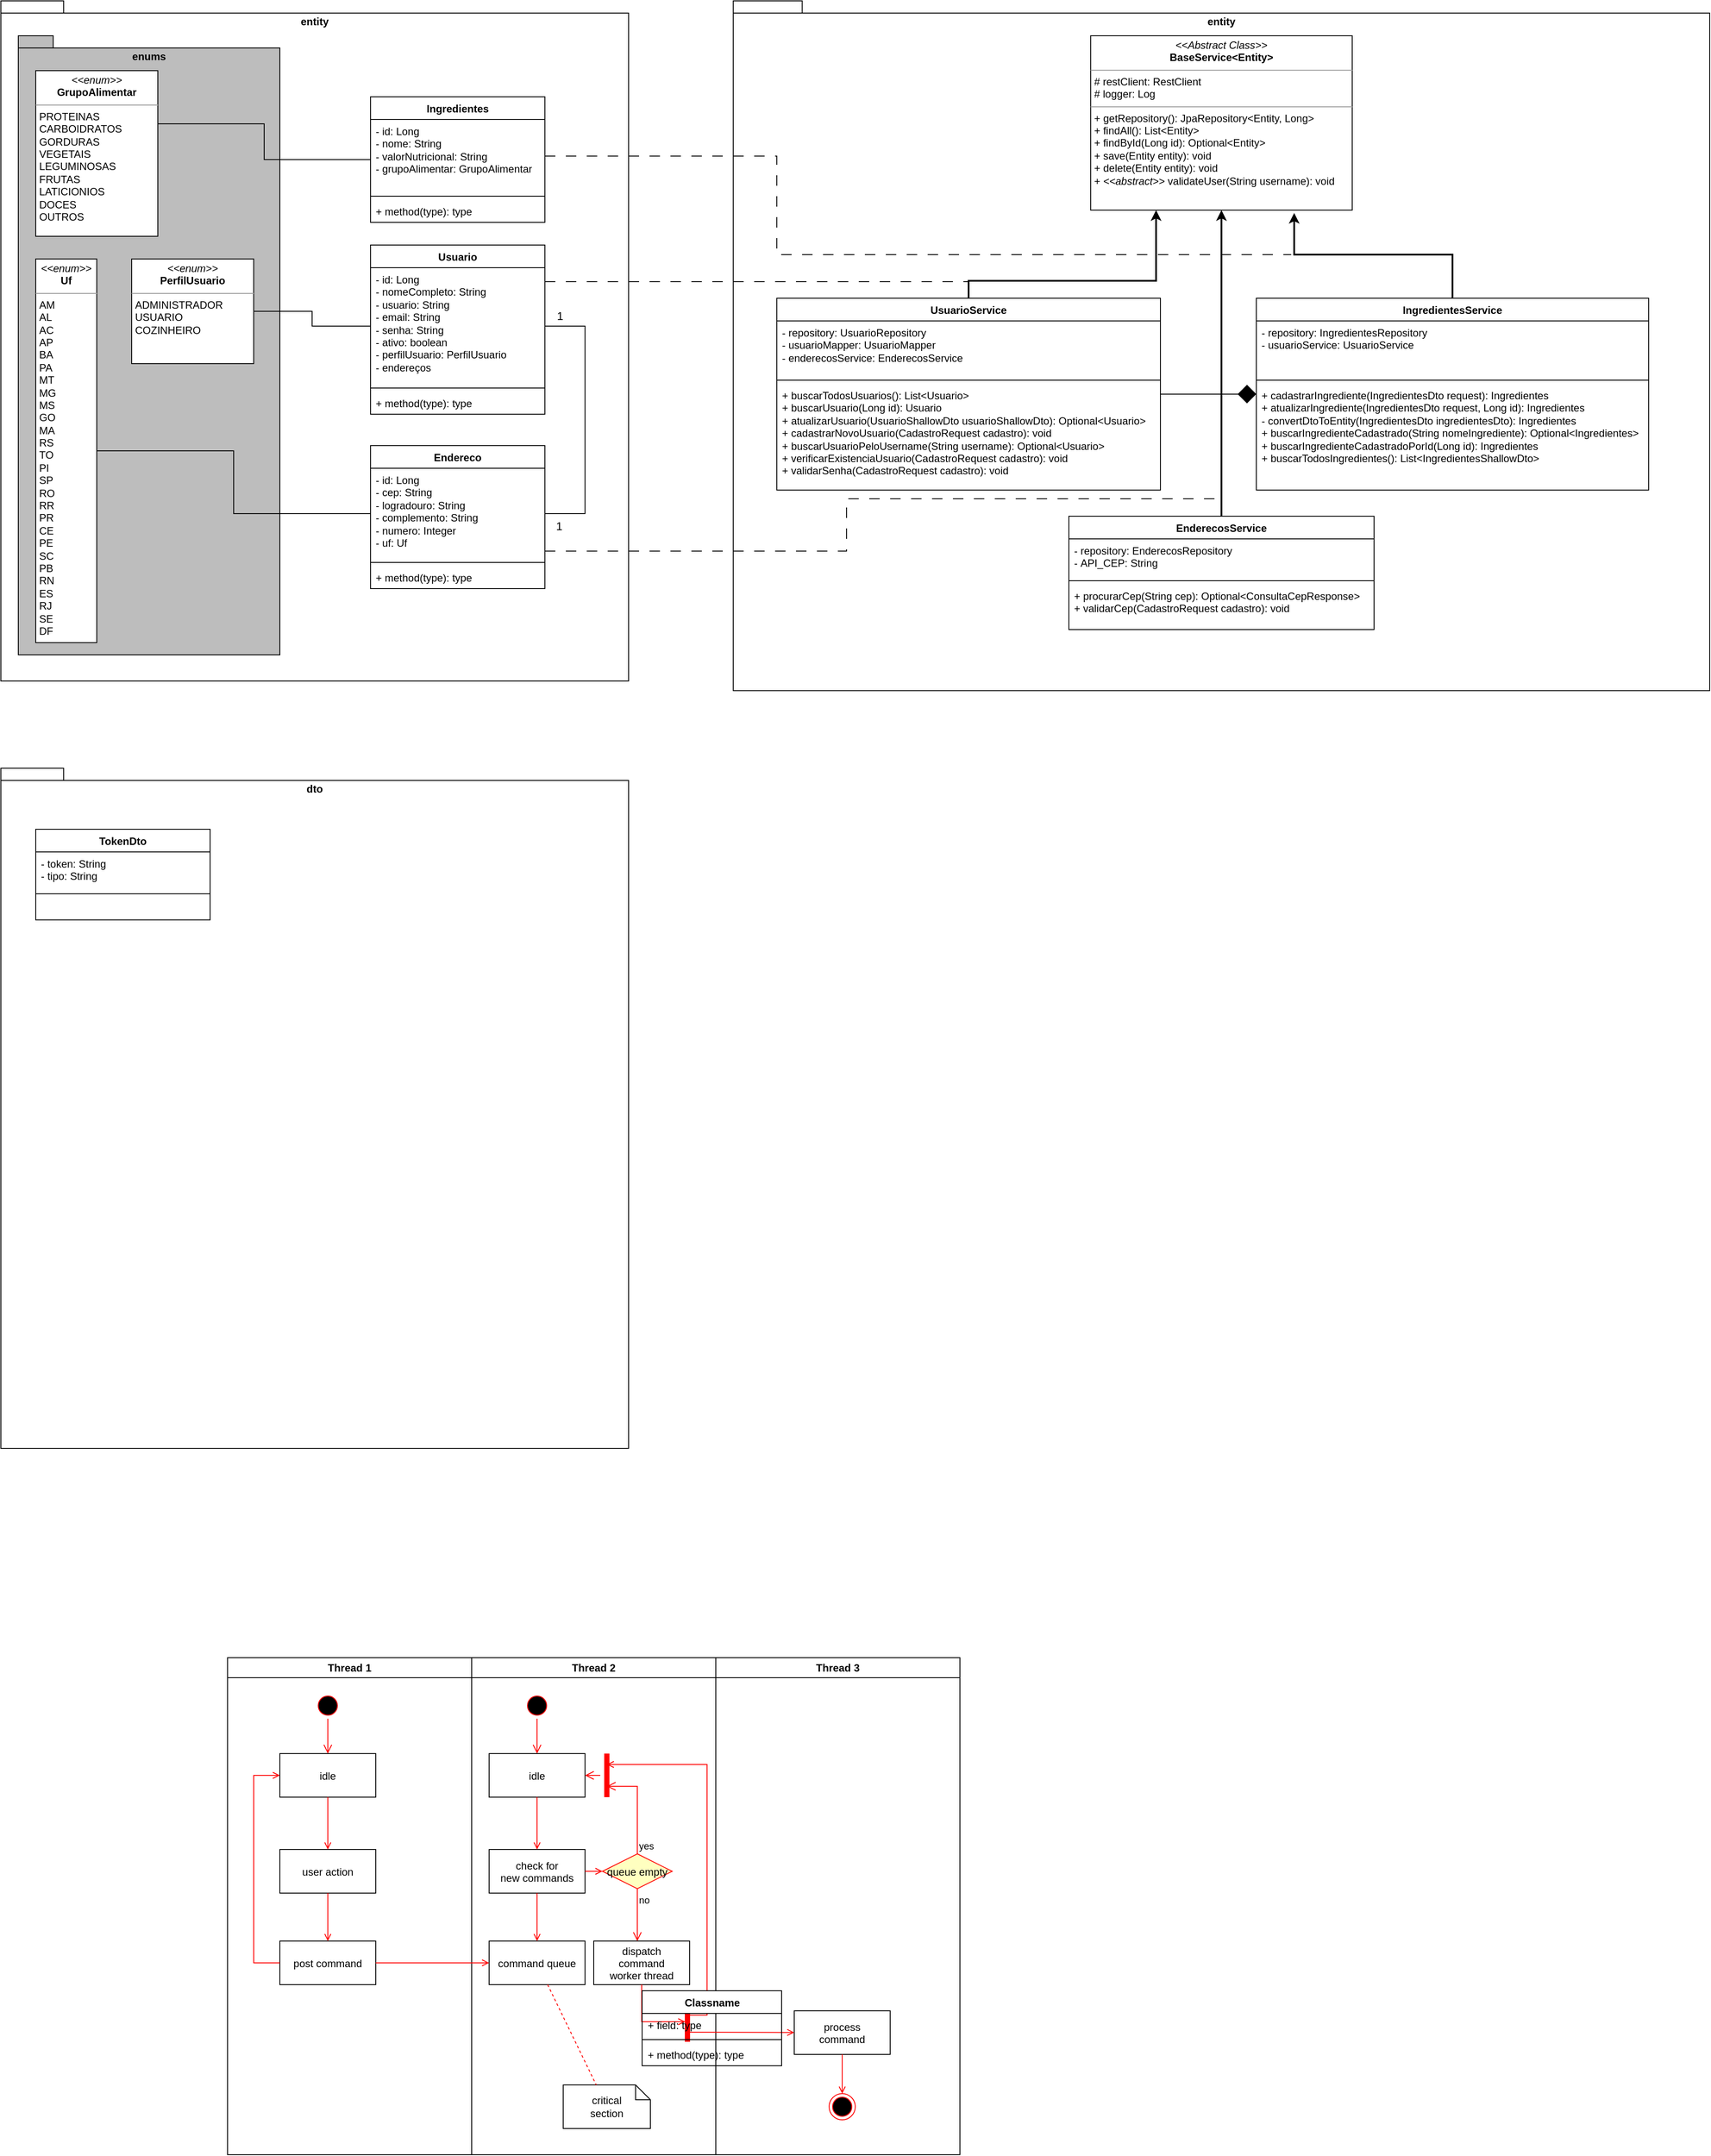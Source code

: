 <mxfile version="22.1.3" type="github">
  <diagram name="Page-1" id="e7e014a7-5840-1c2e-5031-d8a46d1fe8dd">
    <mxGraphModel dx="583" dy="297" grid="1" gridSize="10" guides="1" tooltips="1" connect="1" arrows="1" fold="1" page="1" pageScale="1" pageWidth="827" pageHeight="1169" background="none" math="0" shadow="0">
      <root>
        <mxCell id="0" />
        <mxCell id="1" parent="0" />
        <mxCell id="TmeQhPRX9ULFjZh1G77B-94" value="entity" style="shape=folder;fontStyle=1;spacingTop=10;tabWidth=40;tabHeight=14;tabPosition=left;align=center;whiteSpace=wrap;html=1;labelBackgroundColor=none;verticalAlign=top;" vertex="1" parent="1">
          <mxGeometry x="890" y="150" width="1120" height="791" as="geometry" />
        </mxCell>
        <mxCell id="TmeQhPRX9ULFjZh1G77B-88" value="entity" style="shape=folder;fontStyle=1;spacingTop=10;tabWidth=40;tabHeight=14;tabPosition=left;align=center;whiteSpace=wrap;html=1;labelBackgroundColor=none;verticalAlign=top;fillColor=#FFFFFF;" vertex="1" parent="1">
          <mxGeometry x="50" y="150" width="720" height="780" as="geometry" />
        </mxCell>
        <mxCell id="TmeQhPRX9ULFjZh1G77B-86" value="enums" style="shape=folder;fontStyle=1;spacingTop=10;tabWidth=40;tabHeight=14;tabPosition=left;align=center;whiteSpace=wrap;html=1;labelBackgroundColor=none;verticalAlign=top;fillColor=#BDBDBD;" vertex="1" parent="1">
          <mxGeometry x="70" y="190" width="300" height="710" as="geometry" />
        </mxCell>
        <mxCell id="2" value="Thread 1" style="swimlane;whiteSpace=wrap" parent="1" vertex="1">
          <mxGeometry x="310" y="2050" width="280" height="570" as="geometry" />
        </mxCell>
        <mxCell id="5" value="" style="ellipse;shape=startState;fillColor=#000000;strokeColor=#ff0000;" parent="2" vertex="1">
          <mxGeometry x="100" y="40" width="30" height="30" as="geometry" />
        </mxCell>
        <mxCell id="6" value="" style="edgeStyle=elbowEdgeStyle;elbow=horizontal;verticalAlign=bottom;endArrow=open;endSize=8;strokeColor=#FF0000;endFill=1;rounded=0" parent="2" source="5" target="7" edge="1">
          <mxGeometry x="100" y="40" as="geometry">
            <mxPoint x="115" y="110" as="targetPoint" />
          </mxGeometry>
        </mxCell>
        <mxCell id="7" value="idle" style="" parent="2" vertex="1">
          <mxGeometry x="60" y="110" width="110" height="50" as="geometry" />
        </mxCell>
        <mxCell id="8" value="user action" style="" parent="2" vertex="1">
          <mxGeometry x="60" y="220" width="110" height="50" as="geometry" />
        </mxCell>
        <mxCell id="9" value="" style="endArrow=open;strokeColor=#FF0000;endFill=1;rounded=0" parent="2" source="7" target="8" edge="1">
          <mxGeometry relative="1" as="geometry" />
        </mxCell>
        <mxCell id="10" value="post command" style="" parent="2" vertex="1">
          <mxGeometry x="60" y="325" width="110" height="50" as="geometry" />
        </mxCell>
        <mxCell id="11" value="" style="endArrow=open;strokeColor=#FF0000;endFill=1;rounded=0" parent="2" source="8" target="10" edge="1">
          <mxGeometry relative="1" as="geometry" />
        </mxCell>
        <mxCell id="12" value="" style="edgeStyle=elbowEdgeStyle;elbow=horizontal;strokeColor=#FF0000;endArrow=open;endFill=1;rounded=0" parent="2" source="10" target="7" edge="1">
          <mxGeometry width="100" height="100" relative="1" as="geometry">
            <mxPoint x="160" y="290" as="sourcePoint" />
            <mxPoint x="260" y="190" as="targetPoint" />
            <Array as="points">
              <mxPoint x="30" y="250" />
            </Array>
          </mxGeometry>
        </mxCell>
        <mxCell id="3" value="Thread 2" style="swimlane;whiteSpace=wrap" parent="1" vertex="1">
          <mxGeometry x="590" y="2050" width="280" height="570" as="geometry" />
        </mxCell>
        <mxCell id="13" value="" style="ellipse;shape=startState;fillColor=#000000;strokeColor=#ff0000;" parent="3" vertex="1">
          <mxGeometry x="60" y="40" width="30" height="30" as="geometry" />
        </mxCell>
        <mxCell id="14" value="" style="edgeStyle=elbowEdgeStyle;elbow=horizontal;verticalAlign=bottom;endArrow=open;endSize=8;strokeColor=#FF0000;endFill=1;rounded=0" parent="3" source="13" target="15" edge="1">
          <mxGeometry x="40" y="20" as="geometry">
            <mxPoint x="55" y="90" as="targetPoint" />
          </mxGeometry>
        </mxCell>
        <mxCell id="15" value="idle" style="" parent="3" vertex="1">
          <mxGeometry x="20" y="110" width="110" height="50" as="geometry" />
        </mxCell>
        <mxCell id="16" value="check for &#xa;new commands" style="" parent="3" vertex="1">
          <mxGeometry x="20" y="220" width="110" height="50" as="geometry" />
        </mxCell>
        <mxCell id="17" value="" style="endArrow=open;strokeColor=#FF0000;endFill=1;rounded=0" parent="3" source="15" target="16" edge="1">
          <mxGeometry relative="1" as="geometry" />
        </mxCell>
        <mxCell id="18" value="command queue" style="" parent="3" vertex="1">
          <mxGeometry x="20" y="325" width="110" height="50" as="geometry" />
        </mxCell>
        <mxCell id="19" value="" style="endArrow=open;strokeColor=#FF0000;endFill=1;rounded=0" parent="3" source="16" target="18" edge="1">
          <mxGeometry relative="1" as="geometry" />
        </mxCell>
        <mxCell id="21" value="queue empty" style="rhombus;fillColor=#ffffc0;strokeColor=#ff0000;" parent="3" vertex="1">
          <mxGeometry x="150" y="225" width="80" height="40" as="geometry" />
        </mxCell>
        <mxCell id="22" value="yes" style="edgeStyle=elbowEdgeStyle;elbow=horizontal;align=left;verticalAlign=bottom;endArrow=open;endSize=8;strokeColor=#FF0000;exitX=0.5;exitY=0;endFill=1;rounded=0;entryX=0.75;entryY=0.5;entryPerimeter=0" parent="3" source="21" target="25" edge="1">
          <mxGeometry x="-1" relative="1" as="geometry">
            <mxPoint x="160" y="150" as="targetPoint" />
            <Array as="points">
              <mxPoint x="190" y="180" />
            </Array>
          </mxGeometry>
        </mxCell>
        <mxCell id="23" value="no" style="edgeStyle=elbowEdgeStyle;elbow=horizontal;align=left;verticalAlign=top;endArrow=open;endSize=8;strokeColor=#FF0000;endFill=1;rounded=0" parent="3" source="21" target="30" edge="1">
          <mxGeometry x="-1" relative="1" as="geometry">
            <mxPoint x="190" y="305" as="targetPoint" />
          </mxGeometry>
        </mxCell>
        <mxCell id="24" value="" style="endArrow=open;strokeColor=#FF0000;endFill=1;rounded=0" parent="3" source="16" target="21" edge="1">
          <mxGeometry relative="1" as="geometry" />
        </mxCell>
        <mxCell id="25" value="" style="shape=line;strokeWidth=6;strokeColor=#ff0000;rotation=90" parent="3" vertex="1">
          <mxGeometry x="130" y="127.5" width="50" height="15" as="geometry" />
        </mxCell>
        <mxCell id="26" value="" style="edgeStyle=elbowEdgeStyle;elbow=horizontal;verticalAlign=bottom;endArrow=open;endSize=8;strokeColor=#FF0000;endFill=1;rounded=0" parent="3" source="25" target="15" edge="1">
          <mxGeometry x="130" y="90" as="geometry">
            <mxPoint x="230" y="140" as="targetPoint" />
          </mxGeometry>
        </mxCell>
        <mxCell id="30" value="dispatch&#xa;command&#xa;worker thread" style="" parent="3" vertex="1">
          <mxGeometry x="140" y="325" width="110" height="50" as="geometry" />
        </mxCell>
        <mxCell id="31" value="critical&#xa;section" style="shape=note;whiteSpace=wrap;size=17" parent="3" vertex="1">
          <mxGeometry x="105" y="490" width="100" height="50" as="geometry" />
        </mxCell>
        <mxCell id="32" value="" style="endArrow=none;strokeColor=#FF0000;endFill=0;rounded=0;dashed=1" parent="3" source="18" target="31" edge="1">
          <mxGeometry relative="1" as="geometry" />
        </mxCell>
        <mxCell id="34" value="" style="whiteSpace=wrap;strokeColor=#FF0000;fillColor=#FF0000" parent="3" vertex="1">
          <mxGeometry x="245" y="395" width="5" height="45" as="geometry" />
        </mxCell>
        <mxCell id="41" value="" style="edgeStyle=elbowEdgeStyle;elbow=horizontal;entryX=0;entryY=0.5;strokeColor=#FF0000;endArrow=open;endFill=1;rounded=0" parent="3" source="30" target="34" edge="1">
          <mxGeometry width="100" height="100" relative="1" as="geometry">
            <mxPoint x="60" y="480" as="sourcePoint" />
            <mxPoint x="160" y="380" as="targetPoint" />
            <Array as="points">
              <mxPoint x="195" y="400" />
            </Array>
          </mxGeometry>
        </mxCell>
        <mxCell id="4" value="Thread 3" style="swimlane;whiteSpace=wrap" parent="1" vertex="1">
          <mxGeometry x="870" y="2050" width="280" height="570" as="geometry" />
        </mxCell>
        <mxCell id="33" value="process&#xa;command" style="" parent="4" vertex="1">
          <mxGeometry x="90" y="405" width="110" height="50" as="geometry" />
        </mxCell>
        <mxCell id="35" value="" style="edgeStyle=elbowEdgeStyle;elbow=horizontal;strokeColor=#FF0000;endArrow=open;endFill=1;rounded=0;entryX=0.25;entryY=0.5;entryPerimeter=0" parent="4" target="25" edge="1">
          <mxGeometry width="100" height="100" relative="1" as="geometry">
            <mxPoint x="-30" y="410" as="sourcePoint" />
            <mxPoint x="-120" y="120" as="targetPoint" />
            <Array as="points">
              <mxPoint x="-10" y="135" />
            </Array>
          </mxGeometry>
        </mxCell>
        <mxCell id="37" value="" style="edgeStyle=none;strokeColor=#FF0000;endArrow=open;endFill=1;rounded=0" parent="4" target="33" edge="1">
          <mxGeometry width="100" height="100" relative="1" as="geometry">
            <mxPoint x="-30" y="429.5" as="sourcePoint" />
            <mxPoint x="90" y="429.5" as="targetPoint" />
          </mxGeometry>
        </mxCell>
        <mxCell id="38" value="" style="ellipse;shape=endState;fillColor=#000000;strokeColor=#ff0000" parent="4" vertex="1">
          <mxGeometry x="130" y="500" width="30" height="30" as="geometry" />
        </mxCell>
        <mxCell id="39" value="" style="endArrow=open;strokeColor=#FF0000;endFill=1;rounded=0" parent="4" source="33" target="38" edge="1">
          <mxGeometry relative="1" as="geometry" />
        </mxCell>
        <mxCell id="20" value="" style="endArrow=open;strokeColor=#FF0000;endFill=1;rounded=0" parent="1" source="10" target="18" edge="1">
          <mxGeometry relative="1" as="geometry" />
        </mxCell>
        <mxCell id="Ww6VNt_8pFpvYCyrklKL-41" value="Classname" style="swimlane;fontStyle=1;align=center;verticalAlign=top;childLayout=stackLayout;horizontal=1;startSize=26;horizontalStack=0;resizeParent=1;resizeParentMax=0;resizeLast=0;collapsible=1;marginBottom=0;whiteSpace=wrap;html=1;" parent="1" vertex="1">
          <mxGeometry x="785.5" y="2432" width="160" height="86" as="geometry" />
        </mxCell>
        <mxCell id="Ww6VNt_8pFpvYCyrklKL-42" value="+ field: type" style="text;strokeColor=none;fillColor=none;align=left;verticalAlign=top;spacingLeft=4;spacingRight=4;overflow=hidden;rotatable=0;points=[[0,0.5],[1,0.5]];portConstraint=eastwest;whiteSpace=wrap;html=1;" parent="Ww6VNt_8pFpvYCyrklKL-41" vertex="1">
          <mxGeometry y="26" width="160" height="26" as="geometry" />
        </mxCell>
        <mxCell id="Ww6VNt_8pFpvYCyrklKL-43" value="" style="line;strokeWidth=1;fillColor=none;align=left;verticalAlign=middle;spacingTop=-1;spacingLeft=3;spacingRight=3;rotatable=0;labelPosition=right;points=[];portConstraint=eastwest;strokeColor=inherit;" parent="Ww6VNt_8pFpvYCyrklKL-41" vertex="1">
          <mxGeometry y="52" width="160" height="8" as="geometry" />
        </mxCell>
        <mxCell id="Ww6VNt_8pFpvYCyrklKL-44" value="+ method(type): type" style="text;strokeColor=none;fillColor=none;align=left;verticalAlign=top;spacingLeft=4;spacingRight=4;overflow=hidden;rotatable=0;points=[[0,0.5],[1,0.5]];portConstraint=eastwest;whiteSpace=wrap;html=1;" parent="Ww6VNt_8pFpvYCyrklKL-41" vertex="1">
          <mxGeometry y="60" width="160" height="26" as="geometry" />
        </mxCell>
        <mxCell id="Ww6VNt_8pFpvYCyrklKL-45" value="Usuario" style="swimlane;fontStyle=1;align=center;verticalAlign=top;childLayout=stackLayout;horizontal=1;startSize=26;horizontalStack=0;resizeParent=1;resizeParentMax=0;resizeLast=0;collapsible=1;marginBottom=0;whiteSpace=wrap;html=1;" parent="1" vertex="1">
          <mxGeometry x="474" y="430" width="200" height="194" as="geometry">
            <mxRectangle x="80" y="890" width="90" height="30" as="alternateBounds" />
          </mxGeometry>
        </mxCell>
        <mxCell id="Ww6VNt_8pFpvYCyrklKL-46" value="- id: Long&lt;br&gt;- nomeCompleto: String&lt;br&gt;- usuario: String&lt;br&gt;- email: String&lt;br&gt;- senha: String&lt;br&gt;- ativo: boolean&lt;br&gt;- perfilUsuario:&amp;nbsp;PerfilUsuario&lt;br&gt;- endereços" style="text;strokeColor=none;fillColor=none;align=left;verticalAlign=top;spacingLeft=4;spacingRight=4;overflow=hidden;rotatable=0;points=[[0,0.5],[1,0.5]];portConstraint=eastwest;whiteSpace=wrap;html=1;" parent="Ww6VNt_8pFpvYCyrklKL-45" vertex="1">
          <mxGeometry y="26" width="200" height="134" as="geometry" />
        </mxCell>
        <mxCell id="Ww6VNt_8pFpvYCyrklKL-47" value="" style="line;strokeWidth=1;fillColor=none;align=left;verticalAlign=middle;spacingTop=-1;spacingLeft=3;spacingRight=3;rotatable=0;labelPosition=right;points=[];portConstraint=eastwest;strokeColor=inherit;" parent="Ww6VNt_8pFpvYCyrklKL-45" vertex="1">
          <mxGeometry y="160" width="200" height="8" as="geometry" />
        </mxCell>
        <mxCell id="Ww6VNt_8pFpvYCyrklKL-48" value="+ method(type): type" style="text;strokeColor=none;fillColor=none;align=left;verticalAlign=top;spacingLeft=4;spacingRight=4;overflow=hidden;rotatable=0;points=[[0,0.5],[1,0.5]];portConstraint=eastwest;whiteSpace=wrap;html=1;" parent="Ww6VNt_8pFpvYCyrklKL-45" vertex="1">
          <mxGeometry y="168" width="200" height="26" as="geometry" />
        </mxCell>
        <mxCell id="TmeQhPRX9ULFjZh1G77B-68" style="edgeStyle=orthogonalEdgeStyle;rounded=0;orthogonalLoop=1;jettySize=auto;html=1;strokeColor=none;" edge="1" parent="1" source="Ww6VNt_8pFpvYCyrklKL-46" target="TmeQhPRX9ULFjZh1G77B-55">
          <mxGeometry relative="1" as="geometry" />
        </mxCell>
        <mxCell id="TmeQhPRX9ULFjZh1G77B-106" style="edgeStyle=orthogonalEdgeStyle;rounded=0;orthogonalLoop=1;jettySize=auto;html=1;endArrow=none;endFill=0;" edge="1" parent="1" source="TmeQhPRX9ULFjZh1G77B-71" target="TmeQhPRX9ULFjZh1G77B-76">
          <mxGeometry relative="1" as="geometry">
            <Array as="points">
              <mxPoint x="352" y="332" />
              <mxPoint x="352" y="291" />
            </Array>
          </mxGeometry>
        </mxCell>
        <mxCell id="TmeQhPRX9ULFjZh1G77B-71" value="Ingredientes" style="swimlane;fontStyle=1;align=center;verticalAlign=top;childLayout=stackLayout;horizontal=1;startSize=26;horizontalStack=0;resizeParent=1;resizeParentMax=0;resizeLast=0;collapsible=1;marginBottom=0;whiteSpace=wrap;html=1;" vertex="1" parent="1">
          <mxGeometry x="474" y="260" width="200" height="144" as="geometry">
            <mxRectangle x="80" y="890" width="90" height="30" as="alternateBounds" />
          </mxGeometry>
        </mxCell>
        <mxCell id="TmeQhPRX9ULFjZh1G77B-118" style="edgeStyle=orthogonalEdgeStyle;rounded=0;orthogonalLoop=1;jettySize=auto;html=1;exitX=1;exitY=0.5;exitDx=0;exitDy=0;endArrow=none;endFill=0;dashed=1;dashPattern=12 12;" edge="1" parent="TmeQhPRX9ULFjZh1G77B-71" source="TmeQhPRX9ULFjZh1G77B-72">
          <mxGeometry relative="1" as="geometry">
            <mxPoint x="1056" y="181" as="targetPoint" />
            <Array as="points">
              <mxPoint x="466" y="68" />
              <mxPoint x="466" y="181" />
            </Array>
          </mxGeometry>
        </mxCell>
        <mxCell id="TmeQhPRX9ULFjZh1G77B-72" value="- id: Long&lt;br&gt;- nome: String&lt;br&gt;- valorNutricional: String&lt;br&gt;- grupoAlimentar: GrupoAlimentar" style="text;strokeColor=none;fillColor=none;align=left;verticalAlign=top;spacingLeft=4;spacingRight=4;overflow=hidden;rotatable=0;points=[[0,0.5],[1,0.5]];portConstraint=eastwest;whiteSpace=wrap;html=1;" vertex="1" parent="TmeQhPRX9ULFjZh1G77B-71">
          <mxGeometry y="26" width="200" height="84" as="geometry" />
        </mxCell>
        <mxCell id="TmeQhPRX9ULFjZh1G77B-73" value="" style="line;strokeWidth=1;fillColor=none;align=left;verticalAlign=middle;spacingTop=-1;spacingLeft=3;spacingRight=3;rotatable=0;labelPosition=right;points=[];portConstraint=eastwest;strokeColor=inherit;" vertex="1" parent="TmeQhPRX9ULFjZh1G77B-71">
          <mxGeometry y="110" width="200" height="8" as="geometry" />
        </mxCell>
        <mxCell id="TmeQhPRX9ULFjZh1G77B-74" value="+ method(type): type" style="text;strokeColor=none;fillColor=none;align=left;verticalAlign=top;spacingLeft=4;spacingRight=4;overflow=hidden;rotatable=0;points=[[0,0.5],[1,0.5]];portConstraint=eastwest;whiteSpace=wrap;html=1;" vertex="1" parent="TmeQhPRX9ULFjZh1G77B-71">
          <mxGeometry y="118" width="200" height="26" as="geometry" />
        </mxCell>
        <mxCell id="TmeQhPRX9ULFjZh1G77B-76" value="&lt;p style=&quot;margin:0px;margin-top:4px;text-align:center;&quot;&gt;&lt;i&gt;&amp;lt;&amp;lt;enum&amp;gt;&amp;gt;&lt;/i&gt;&lt;br&gt;&lt;b&gt;GrupoAlimentar&lt;/b&gt;&lt;/p&gt;&lt;hr size=&quot;1&quot;&gt;&lt;p style=&quot;margin:0px;margin-left:4px;&quot;&gt;PROTEINAS&lt;/p&gt;&lt;p style=&quot;margin:0px;margin-left:4px;&quot;&gt;CARBOIDRATOS&lt;/p&gt;&lt;p style=&quot;margin:0px;margin-left:4px;&quot;&gt;GORDURAS&lt;/p&gt;&lt;p style=&quot;margin:0px;margin-left:4px;&quot;&gt;VEGETAIS&lt;/p&gt;&lt;p style=&quot;margin:0px;margin-left:4px;&quot;&gt;LEGUMINOSAS&lt;/p&gt;&lt;p style=&quot;margin:0px;margin-left:4px;&quot;&gt;FRUTAS&lt;/p&gt;&lt;p style=&quot;margin:0px;margin-left:4px;&quot;&gt;LATICIONIOS&lt;/p&gt;&lt;p style=&quot;margin:0px;margin-left:4px;&quot;&gt;DOCES&lt;/p&gt;&lt;p style=&quot;margin:0px;margin-left:4px;&quot;&gt;OUTROS&lt;/p&gt;" style="verticalAlign=top;align=left;overflow=fill;fontSize=12;fontFamily=Helvetica;html=1;whiteSpace=wrap;container=0;noLabel=0;portConstraintRotation=0;" vertex="1" parent="1">
          <mxGeometry x="90" y="230" width="140" height="190" as="geometry">
            <mxRectangle x="360" y="870" width="150" height="130" as="alternateBounds" />
          </mxGeometry>
        </mxCell>
        <mxCell id="TmeQhPRX9ULFjZh1G77B-77" value="Endereco" style="swimlane;fontStyle=1;align=center;verticalAlign=top;childLayout=stackLayout;horizontal=1;startSize=26;horizontalStack=0;resizeParent=1;resizeParentMax=0;resizeLast=0;collapsible=1;marginBottom=0;whiteSpace=wrap;html=1;" vertex="1" parent="1">
          <mxGeometry x="474" y="660" width="200" height="164" as="geometry">
            <mxRectangle x="80" y="890" width="90" height="30" as="alternateBounds" />
          </mxGeometry>
        </mxCell>
        <mxCell id="TmeQhPRX9ULFjZh1G77B-119" style="edgeStyle=orthogonalEdgeStyle;rounded=0;orthogonalLoop=1;jettySize=auto;html=1;endArrow=none;endFill=0;dashed=1;dashPattern=12 12;" edge="1" parent="TmeQhPRX9ULFjZh1G77B-77" source="TmeQhPRX9ULFjZh1G77B-78">
          <mxGeometry relative="1" as="geometry">
            <mxPoint x="976" y="41" as="targetPoint" />
            <Array as="points">
              <mxPoint x="546" y="121" />
              <mxPoint x="546" y="61" />
              <mxPoint x="976" y="61" />
            </Array>
          </mxGeometry>
        </mxCell>
        <mxCell id="TmeQhPRX9ULFjZh1G77B-78" value="- id: Long&lt;br&gt;- cep: String&lt;br&gt;- logradouro: String&lt;br&gt;- complemento: String&lt;br&gt;- numero: Integer&lt;br&gt;- uf: Uf" style="text;strokeColor=none;fillColor=none;align=left;verticalAlign=top;spacingLeft=4;spacingRight=4;overflow=hidden;rotatable=0;points=[[0,0.5],[1,0.5]];portConstraint=eastwest;whiteSpace=wrap;html=1;" vertex="1" parent="TmeQhPRX9ULFjZh1G77B-77">
          <mxGeometry y="26" width="200" height="104" as="geometry" />
        </mxCell>
        <mxCell id="TmeQhPRX9ULFjZh1G77B-79" value="" style="line;strokeWidth=1;fillColor=none;align=left;verticalAlign=middle;spacingTop=-1;spacingLeft=3;spacingRight=3;rotatable=0;labelPosition=right;points=[];portConstraint=eastwest;strokeColor=inherit;" vertex="1" parent="TmeQhPRX9ULFjZh1G77B-77">
          <mxGeometry y="130" width="200" height="8" as="geometry" />
        </mxCell>
        <mxCell id="TmeQhPRX9ULFjZh1G77B-80" value="+ method(type): type" style="text;strokeColor=none;fillColor=none;align=left;verticalAlign=top;spacingLeft=4;spacingRight=4;overflow=hidden;rotatable=0;points=[[0,0.5],[1,0.5]];portConstraint=eastwest;whiteSpace=wrap;html=1;" vertex="1" parent="TmeQhPRX9ULFjZh1G77B-77">
          <mxGeometry y="138" width="200" height="26" as="geometry" />
        </mxCell>
        <mxCell id="TmeQhPRX9ULFjZh1G77B-85" value="&lt;p style=&quot;margin:0px;margin-top:4px;text-align:center;&quot;&gt;&lt;i&gt;&amp;lt;&amp;lt;enum&amp;gt;&amp;gt;&lt;/i&gt;&lt;br&gt;&lt;b&gt;Uf&lt;/b&gt;&lt;/p&gt;&lt;hr size=&quot;1&quot;&gt;&lt;p style=&quot;margin:0px;margin-left:4px;&quot;&gt;AM&lt;/p&gt;&lt;p style=&quot;margin:0px;margin-left:4px;&quot;&gt;AL&lt;/p&gt;&lt;p style=&quot;margin:0px;margin-left:4px;&quot;&gt;AC&lt;/p&gt;&lt;p style=&quot;margin:0px;margin-left:4px;&quot;&gt;AP&lt;/p&gt;&lt;p style=&quot;margin:0px;margin-left:4px;&quot;&gt;BA&lt;/p&gt;&lt;p style=&quot;margin:0px;margin-left:4px;&quot;&gt;PA&lt;/p&gt;&lt;p style=&quot;margin:0px;margin-left:4px;&quot;&gt;MT&lt;/p&gt;&lt;p style=&quot;margin:0px;margin-left:4px;&quot;&gt;MG&lt;/p&gt;&lt;p style=&quot;margin:0px;margin-left:4px;&quot;&gt;MS&lt;/p&gt;&lt;p style=&quot;margin:0px;margin-left:4px;&quot;&gt;GO&lt;/p&gt;&lt;p style=&quot;margin:0px;margin-left:4px;&quot;&gt;MA&lt;/p&gt;&lt;p style=&quot;margin:0px;margin-left:4px;&quot;&gt;RS&lt;/p&gt;&lt;p style=&quot;margin:0px;margin-left:4px;&quot;&gt;TO&lt;/p&gt;&lt;p style=&quot;margin:0px;margin-left:4px;&quot;&gt;PI&lt;/p&gt;&lt;p style=&quot;margin:0px;margin-left:4px;&quot;&gt;SP&lt;/p&gt;&lt;p style=&quot;margin:0px;margin-left:4px;&quot;&gt;RO&lt;/p&gt;&lt;p style=&quot;margin:0px;margin-left:4px;&quot;&gt;RR&lt;/p&gt;&lt;p style=&quot;margin:0px;margin-left:4px;&quot;&gt;PR&lt;/p&gt;&lt;p style=&quot;margin:0px;margin-left:4px;&quot;&gt;CE&lt;/p&gt;&lt;p style=&quot;margin:0px;margin-left:4px;&quot;&gt;PE&lt;/p&gt;&lt;p style=&quot;margin:0px;margin-left:4px;&quot;&gt;SC&lt;/p&gt;&lt;p style=&quot;margin:0px;margin-left:4px;&quot;&gt;PB&lt;/p&gt;&lt;p style=&quot;margin:0px;margin-left:4px;&quot;&gt;RN&lt;/p&gt;&lt;p style=&quot;margin:0px;margin-left:4px;&quot;&gt;ES&lt;/p&gt;&lt;p style=&quot;margin:0px;margin-left:4px;&quot;&gt;RJ&lt;/p&gt;&lt;p style=&quot;margin:0px;margin-left:4px;&quot;&gt;SE&lt;/p&gt;&lt;p style=&quot;margin:0px;margin-left:4px;&quot;&gt;DF&lt;/p&gt;" style="verticalAlign=top;align=left;overflow=fill;fontSize=12;fontFamily=Helvetica;html=1;whiteSpace=wrap;container=0;noLabel=0;portConstraintRotation=0;" vertex="1" parent="1">
          <mxGeometry x="90" y="446" width="70" height="440" as="geometry">
            <mxRectangle x="360" y="870" width="150" height="130" as="alternateBounds" />
          </mxGeometry>
        </mxCell>
        <mxCell id="TmeQhPRX9ULFjZh1G77B-55" value="&lt;p style=&quot;margin:0px;margin-top:4px;text-align:center;&quot;&gt;&lt;i&gt;&amp;lt;&amp;lt;enum&amp;gt;&amp;gt;&lt;/i&gt;&lt;br&gt;&lt;b&gt;PerfilUsuario&lt;/b&gt;&lt;/p&gt;&lt;hr size=&quot;1&quot;&gt;&lt;p style=&quot;margin:0px;margin-left:4px;&quot;&gt;ADMINISTRADOR&lt;/p&gt;&lt;p style=&quot;margin:0px;margin-left:4px;&quot;&gt;USUARIO&lt;/p&gt;&lt;p style=&quot;margin:0px;margin-left:4px;&quot;&gt;COZINHEIRO&lt;/p&gt;&lt;p style=&quot;margin:0px;margin-left:4px;&quot;&gt;&lt;br&gt;&lt;/p&gt;&lt;p style=&quot;margin:0px;margin-left:4px;&quot;&gt;&lt;br&gt;&lt;/p&gt;" style="verticalAlign=top;align=left;overflow=fill;fontSize=12;fontFamily=Helvetica;html=1;whiteSpace=wrap;container=0;noLabel=0;portConstraintRotation=0;" vertex="1" parent="1">
          <mxGeometry x="200" y="446" width="140" height="120" as="geometry">
            <mxRectangle x="360" y="870" width="150" height="130" as="alternateBounds" />
          </mxGeometry>
        </mxCell>
        <mxCell id="TmeQhPRX9ULFjZh1G77B-91" style="edgeStyle=orthogonalEdgeStyle;rounded=0;orthogonalLoop=1;jettySize=auto;html=1;entryX=1;entryY=0.5;entryDx=0;entryDy=0;endArrow=none;endFill=0;" edge="1" parent="1" source="Ww6VNt_8pFpvYCyrklKL-46" target="TmeQhPRX9ULFjZh1G77B-78">
          <mxGeometry relative="1" as="geometry">
            <Array as="points">
              <mxPoint x="720" y="523" />
              <mxPoint x="720" y="738" />
            </Array>
          </mxGeometry>
        </mxCell>
        <mxCell id="TmeQhPRX9ULFjZh1G77B-92" value="1" style="edgeLabel;html=1;align=center;verticalAlign=middle;resizable=0;points=[];fontSize=13;" vertex="1" connectable="0" parent="TmeQhPRX9ULFjZh1G77B-91">
          <mxGeometry x="-0.809" y="-1" relative="1" as="geometry">
            <mxPoint x="-13" y="-13" as="offset" />
          </mxGeometry>
        </mxCell>
        <mxCell id="TmeQhPRX9ULFjZh1G77B-93" value="1" style="edgeLabel;html=1;align=center;verticalAlign=middle;resizable=0;points=[];fontSize=13;" vertex="1" connectable="0" parent="TmeQhPRX9ULFjZh1G77B-91">
          <mxGeometry x="0.612" relative="1" as="geometry">
            <mxPoint x="-30" y="27" as="offset" />
          </mxGeometry>
        </mxCell>
        <mxCell id="TmeQhPRX9ULFjZh1G77B-100" style="edgeStyle=orthogonalEdgeStyle;rounded=0;orthogonalLoop=1;jettySize=auto;html=1;entryX=0.25;entryY=1;entryDx=0;entryDy=0;strokeWidth=2;strokeColor=default;" edge="1" parent="1" source="TmeQhPRX9ULFjZh1G77B-95" target="TmeQhPRX9ULFjZh1G77B-99">
          <mxGeometry relative="1" as="geometry">
            <Array as="points">
              <mxPoint x="1160" y="471" />
              <mxPoint x="1375" y="471" />
            </Array>
          </mxGeometry>
        </mxCell>
        <mxCell id="TmeQhPRX9ULFjZh1G77B-95" value="UsuarioService" style="swimlane;fontStyle=1;align=center;verticalAlign=top;childLayout=stackLayout;horizontal=1;startSize=26;horizontalStack=0;resizeParent=1;resizeParentMax=0;resizeLast=0;collapsible=1;marginBottom=0;whiteSpace=wrap;html=1;" vertex="1" parent="1">
          <mxGeometry x="940" y="491" width="440" height="220" as="geometry" />
        </mxCell>
        <mxCell id="TmeQhPRX9ULFjZh1G77B-96" value="- repository:&amp;nbsp;UsuarioRepository&lt;br&gt;-&amp;nbsp;usuarioMapper: UsuarioMapper&lt;br&gt;-&amp;nbsp;enderecosService: EnderecosService" style="text;strokeColor=none;fillColor=none;align=left;verticalAlign=top;spacingLeft=4;spacingRight=4;overflow=hidden;rotatable=0;points=[[0,0.5],[1,0.5]];portConstraint=eastwest;whiteSpace=wrap;html=1;" vertex="1" parent="TmeQhPRX9ULFjZh1G77B-95">
          <mxGeometry y="26" width="440" height="64" as="geometry" />
        </mxCell>
        <mxCell id="TmeQhPRX9ULFjZh1G77B-97" value="" style="line;strokeWidth=1;fillColor=none;align=left;verticalAlign=middle;spacingTop=-1;spacingLeft=3;spacingRight=3;rotatable=0;labelPosition=right;points=[];portConstraint=eastwest;strokeColor=inherit;" vertex="1" parent="TmeQhPRX9ULFjZh1G77B-95">
          <mxGeometry y="90" width="440" height="8" as="geometry" />
        </mxCell>
        <mxCell id="TmeQhPRX9ULFjZh1G77B-98" value="+&amp;nbsp;buscarTodosUsuarios(): List&amp;lt;Usuario&amp;gt;&lt;br&gt;+&amp;nbsp;buscarUsuario(Long id): Usuario&lt;br&gt;+&amp;nbsp;atualizarUsuario(UsuarioShallowDto usuarioShallowDto): Optional&amp;lt;Usuario&amp;gt;&lt;br&gt;+&amp;nbsp;cadastrarNovoUsuario(CadastroRequest cadastro): void&lt;br&gt;+&amp;nbsp;buscarUsuarioPeloUsername(String username): Optional&amp;lt;Usuario&amp;gt;&lt;br&gt;+&amp;nbsp;verificarExistenciaUsuario(CadastroRequest cadastro): void&lt;br&gt;+&amp;nbsp;validarSenha(CadastroRequest cadastro): void&lt;br&gt;" style="text;strokeColor=none;fillColor=none;align=left;verticalAlign=top;spacingLeft=4;spacingRight=4;overflow=hidden;rotatable=0;points=[[0,0.5],[1,0.5]];portConstraint=eastwest;whiteSpace=wrap;html=1;" vertex="1" parent="TmeQhPRX9ULFjZh1G77B-95">
          <mxGeometry y="98" width="440" height="122" as="geometry" />
        </mxCell>
        <mxCell id="TmeQhPRX9ULFjZh1G77B-99" value="&lt;p style=&quot;margin:0px;margin-top:4px;text-align:center;&quot;&gt;&lt;i&gt;&amp;lt;&amp;lt;Abstract Class&amp;gt;&amp;gt;&lt;/i&gt;&lt;br&gt;&lt;b&gt;BaseService&amp;lt;Entity&amp;gt;&lt;/b&gt;&lt;/p&gt;&lt;hr size=&quot;1&quot;&gt;&lt;p style=&quot;margin:0px;margin-left:4px;&quot;&gt;# restClient: RestClient&lt;br&gt;# logger: Log&lt;/p&gt;&lt;hr size=&quot;1&quot;&gt;&lt;p style=&quot;margin:0px;margin-left:4px;&quot;&gt;+&amp;nbsp;getRepository()&lt;span style=&quot;background-color: initial;&quot;&gt;:&amp;nbsp;&lt;/span&gt;JpaRepository&amp;lt;Entity, Long&amp;gt;&lt;/p&gt;&lt;p style=&quot;margin:0px;margin-left:4px;&quot;&gt;+ findAll(): List&amp;lt;Entity&amp;gt;&lt;/p&gt;&lt;p style=&quot;margin:0px;margin-left:4px;&quot;&gt;+&amp;nbsp;findById(Long id):&amp;nbsp;Optional&amp;lt;Entity&amp;gt;&lt;/p&gt;&lt;p style=&quot;margin:0px;margin-left:4px;&quot;&gt;+&amp;nbsp;save(Entity entity): void&lt;/p&gt;&lt;p style=&quot;margin:0px;margin-left:4px;&quot;&gt;+&amp;nbsp;delete(Entity entity): void&lt;/p&gt;&lt;p style=&quot;margin:0px;margin-left:4px;&quot;&gt;+ &lt;i&gt;&amp;lt;&amp;lt;abstract&amp;gt;&amp;gt;&lt;/i&gt; validateUser(String username): void&lt;/p&gt;" style="verticalAlign=top;align=left;overflow=fill;fontSize=12;fontFamily=Helvetica;html=1;whiteSpace=wrap;" vertex="1" parent="1">
          <mxGeometry x="1300" y="190" width="300" height="200" as="geometry" />
        </mxCell>
        <mxCell id="TmeQhPRX9ULFjZh1G77B-101" value="IngredientesService" style="swimlane;fontStyle=1;align=center;verticalAlign=top;childLayout=stackLayout;horizontal=1;startSize=26;horizontalStack=0;resizeParent=1;resizeParentMax=0;resizeLast=0;collapsible=1;marginBottom=0;whiteSpace=wrap;html=1;" vertex="1" parent="1">
          <mxGeometry x="1490" y="491" width="450" height="220" as="geometry" />
        </mxCell>
        <mxCell id="TmeQhPRX9ULFjZh1G77B-102" value="- repository:&amp;nbsp;IngredientesRepository&lt;br&gt;-&amp;nbsp;usuarioService: UsuarioService" style="text;strokeColor=none;fillColor=none;align=left;verticalAlign=top;spacingLeft=4;spacingRight=4;overflow=hidden;rotatable=0;points=[[0,0.5],[1,0.5]];portConstraint=eastwest;whiteSpace=wrap;html=1;" vertex="1" parent="TmeQhPRX9ULFjZh1G77B-101">
          <mxGeometry y="26" width="450" height="64" as="geometry" />
        </mxCell>
        <mxCell id="TmeQhPRX9ULFjZh1G77B-103" value="" style="line;strokeWidth=1;fillColor=none;align=left;verticalAlign=middle;spacingTop=-1;spacingLeft=3;spacingRight=3;rotatable=0;labelPosition=right;points=[];portConstraint=eastwest;strokeColor=inherit;" vertex="1" parent="TmeQhPRX9ULFjZh1G77B-101">
          <mxGeometry y="90" width="450" height="8" as="geometry" />
        </mxCell>
        <mxCell id="TmeQhPRX9ULFjZh1G77B-104" value="+ cadastrarIngrediente(IngredientesDto request): Ingredientes&lt;br&gt;+&amp;nbsp;atualizarIngrediente(IngredientesDto request, Long id): Ingredientes&lt;br&gt;- convertDtoToEntity(IngredientesDto ingredientesDto): Ingredientes&lt;br&gt;+&amp;nbsp;buscarIngredienteCadastrado(String nomeIngrediente): Optional&amp;lt;Ingredientes&amp;gt;&lt;br&gt;+&amp;nbsp;buscarIngredienteCadastradoPorId(Long id): Ingredientes&lt;br&gt;+&amp;nbsp;buscarTodosIngredientes():&amp;nbsp;List&amp;lt;IngredientesShallowDto&amp;gt;" style="text;strokeColor=none;fillColor=none;align=left;verticalAlign=top;spacingLeft=4;spacingRight=4;overflow=hidden;rotatable=0;points=[[0,0.5],[1,0.5]];portConstraint=eastwest;whiteSpace=wrap;html=1;" vertex="1" parent="TmeQhPRX9ULFjZh1G77B-101">
          <mxGeometry y="98" width="450" height="122" as="geometry" />
        </mxCell>
        <mxCell id="TmeQhPRX9ULFjZh1G77B-105" style="edgeStyle=orthogonalEdgeStyle;rounded=0;orthogonalLoop=1;jettySize=auto;html=1;endArrow=none;endFill=0;dashed=1;dashPattern=12 12;" edge="1" parent="1" source="Ww6VNt_8pFpvYCyrklKL-45">
          <mxGeometry relative="1" as="geometry">
            <mxPoint x="1160" y="472" as="targetPoint" />
            <Array as="points">
              <mxPoint x="602" y="471" />
              <mxPoint x="840" y="472" />
            </Array>
          </mxGeometry>
        </mxCell>
        <mxCell id="TmeQhPRX9ULFjZh1G77B-107" style="edgeStyle=orthogonalEdgeStyle;rounded=0;orthogonalLoop=1;jettySize=auto;html=1;entryX=1;entryY=0.5;entryDx=0;entryDy=0;endArrow=none;endFill=0;" edge="1" parent="1" source="Ww6VNt_8pFpvYCyrklKL-46" target="TmeQhPRX9ULFjZh1G77B-55">
          <mxGeometry relative="1" as="geometry" />
        </mxCell>
        <mxCell id="TmeQhPRX9ULFjZh1G77B-108" style="edgeStyle=orthogonalEdgeStyle;rounded=0;orthogonalLoop=1;jettySize=auto;html=1;entryX=1;entryY=0.5;entryDx=0;entryDy=0;endArrow=none;endFill=0;" edge="1" parent="1" source="TmeQhPRX9ULFjZh1G77B-78" target="TmeQhPRX9ULFjZh1G77B-85">
          <mxGeometry relative="1" as="geometry" />
        </mxCell>
        <mxCell id="TmeQhPRX9ULFjZh1G77B-110" style="edgeStyle=orthogonalEdgeStyle;rounded=0;orthogonalLoop=1;jettySize=auto;html=1;entryX=1;entryY=0.098;entryDx=0;entryDy=0;entryPerimeter=0;endArrow=none;endFill=0;startArrow=diamond;startFill=1;startSize=19;" edge="1" parent="1" source="TmeQhPRX9ULFjZh1G77B-101" target="TmeQhPRX9ULFjZh1G77B-98">
          <mxGeometry relative="1" as="geometry" />
        </mxCell>
        <mxCell id="TmeQhPRX9ULFjZh1G77B-111" style="edgeStyle=orthogonalEdgeStyle;rounded=0;orthogonalLoop=1;jettySize=auto;html=1;entryX=0.778;entryY=1.016;entryDx=0;entryDy=0;entryPerimeter=0;strokeWidth=2;" edge="1" parent="1" source="TmeQhPRX9ULFjZh1G77B-101" target="TmeQhPRX9ULFjZh1G77B-99">
          <mxGeometry relative="1" as="geometry">
            <Array as="points">
              <mxPoint x="1715" y="441" />
              <mxPoint x="1533" y="441" />
            </Array>
          </mxGeometry>
        </mxCell>
        <mxCell id="TmeQhPRX9ULFjZh1G77B-117" style="edgeStyle=orthogonalEdgeStyle;rounded=0;orthogonalLoop=1;jettySize=auto;html=1;entryX=0.5;entryY=1;entryDx=0;entryDy=0;strokeWidth=2;" edge="1" parent="1" source="TmeQhPRX9ULFjZh1G77B-113" target="TmeQhPRX9ULFjZh1G77B-99">
          <mxGeometry relative="1" as="geometry" />
        </mxCell>
        <mxCell id="TmeQhPRX9ULFjZh1G77B-113" value="EnderecosService" style="swimlane;fontStyle=1;align=center;verticalAlign=top;childLayout=stackLayout;horizontal=1;startSize=26;horizontalStack=0;resizeParent=1;resizeParentMax=0;resizeLast=0;collapsible=1;marginBottom=0;whiteSpace=wrap;html=1;" vertex="1" parent="1">
          <mxGeometry x="1275" y="741" width="350" height="130" as="geometry" />
        </mxCell>
        <mxCell id="TmeQhPRX9ULFjZh1G77B-114" value="- repository:&amp;nbsp;EnderecosRepository&lt;br&gt;-&amp;nbsp;API_CEP: String" style="text;strokeColor=none;fillColor=none;align=left;verticalAlign=top;spacingLeft=4;spacingRight=4;overflow=hidden;rotatable=0;points=[[0,0.5],[1,0.5]];portConstraint=eastwest;whiteSpace=wrap;html=1;" vertex="1" parent="TmeQhPRX9ULFjZh1G77B-113">
          <mxGeometry y="26" width="350" height="44" as="geometry" />
        </mxCell>
        <mxCell id="TmeQhPRX9ULFjZh1G77B-115" value="" style="line;strokeWidth=1;fillColor=none;align=left;verticalAlign=middle;spacingTop=-1;spacingLeft=3;spacingRight=3;rotatable=0;labelPosition=right;points=[];portConstraint=eastwest;strokeColor=inherit;" vertex="1" parent="TmeQhPRX9ULFjZh1G77B-113">
          <mxGeometry y="70" width="350" height="8" as="geometry" />
        </mxCell>
        <mxCell id="TmeQhPRX9ULFjZh1G77B-116" value="+ procurarCep(String cep): Optional&amp;lt;ConsultaCepResponse&amp;gt;&lt;br&gt;+&amp;nbsp;validarCep(CadastroRequest cadastro): void" style="text;strokeColor=none;fillColor=none;align=left;verticalAlign=top;spacingLeft=4;spacingRight=4;overflow=hidden;rotatable=0;points=[[0,0.5],[1,0.5]];portConstraint=eastwest;whiteSpace=wrap;html=1;" vertex="1" parent="TmeQhPRX9ULFjZh1G77B-113">
          <mxGeometry y="78" width="350" height="52" as="geometry" />
        </mxCell>
        <mxCell id="TmeQhPRX9ULFjZh1G77B-120" value="dto" style="shape=folder;fontStyle=1;spacingTop=10;tabWidth=40;tabHeight=14;tabPosition=left;align=center;whiteSpace=wrap;html=1;labelBackgroundColor=none;verticalAlign=top;fillColor=#FFFFFF;" vertex="1" parent="1">
          <mxGeometry x="50" y="1030" width="720" height="780" as="geometry" />
        </mxCell>
        <mxCell id="TmeQhPRX9ULFjZh1G77B-121" value="TokenDto" style="swimlane;fontStyle=1;align=center;verticalAlign=top;childLayout=stackLayout;horizontal=1;startSize=26;horizontalStack=0;resizeParent=1;resizeParentMax=0;resizeLast=0;collapsible=1;marginBottom=0;whiteSpace=wrap;html=1;" vertex="1" parent="1">
          <mxGeometry x="90" y="1100" width="200" height="104" as="geometry">
            <mxRectangle x="80" y="890" width="90" height="30" as="alternateBounds" />
          </mxGeometry>
        </mxCell>
        <mxCell id="TmeQhPRX9ULFjZh1G77B-123" value="- token: String&lt;br&gt;- tipo: String" style="text;strokeColor=none;fillColor=none;align=left;verticalAlign=top;spacingLeft=4;spacingRight=4;overflow=hidden;rotatable=0;points=[[0,0.5],[1,0.5]];portConstraint=eastwest;whiteSpace=wrap;html=1;" vertex="1" parent="TmeQhPRX9ULFjZh1G77B-121">
          <mxGeometry y="26" width="200" height="44" as="geometry" />
        </mxCell>
        <mxCell id="TmeQhPRX9ULFjZh1G77B-124" value="" style="line;strokeWidth=1;fillColor=none;align=left;verticalAlign=middle;spacingTop=-1;spacingLeft=3;spacingRight=3;rotatable=0;labelPosition=right;points=[];portConstraint=eastwest;strokeColor=inherit;" vertex="1" parent="TmeQhPRX9ULFjZh1G77B-121">
          <mxGeometry y="70" width="200" height="8" as="geometry" />
        </mxCell>
        <mxCell id="TmeQhPRX9ULFjZh1G77B-125" value="&amp;nbsp;" style="text;strokeColor=none;fillColor=none;align=left;verticalAlign=top;spacingLeft=4;spacingRight=4;overflow=hidden;rotatable=0;points=[[0,0.5],[1,0.5]];portConstraint=eastwest;whiteSpace=wrap;html=1;" vertex="1" parent="TmeQhPRX9ULFjZh1G77B-121">
          <mxGeometry y="78" width="200" height="26" as="geometry" />
        </mxCell>
      </root>
    </mxGraphModel>
  </diagram>
</mxfile>
